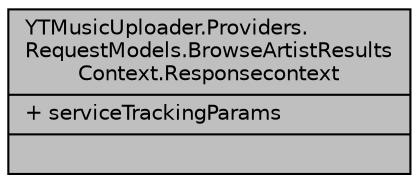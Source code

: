 digraph "YTMusicUploader.Providers.RequestModels.BrowseArtistResultsContext.Responsecontext"
{
 // LATEX_PDF_SIZE
  edge [fontname="Helvetica",fontsize="10",labelfontname="Helvetica",labelfontsize="10"];
  node [fontname="Helvetica",fontsize="10",shape=record];
  Node1 [label="{YTMusicUploader.Providers.\lRequestModels.BrowseArtistResults\lContext.Responsecontext\n|+ serviceTrackingParams\l|}",height=0.2,width=0.4,color="black", fillcolor="grey75", style="filled", fontcolor="black",tooltip=" "];
}

